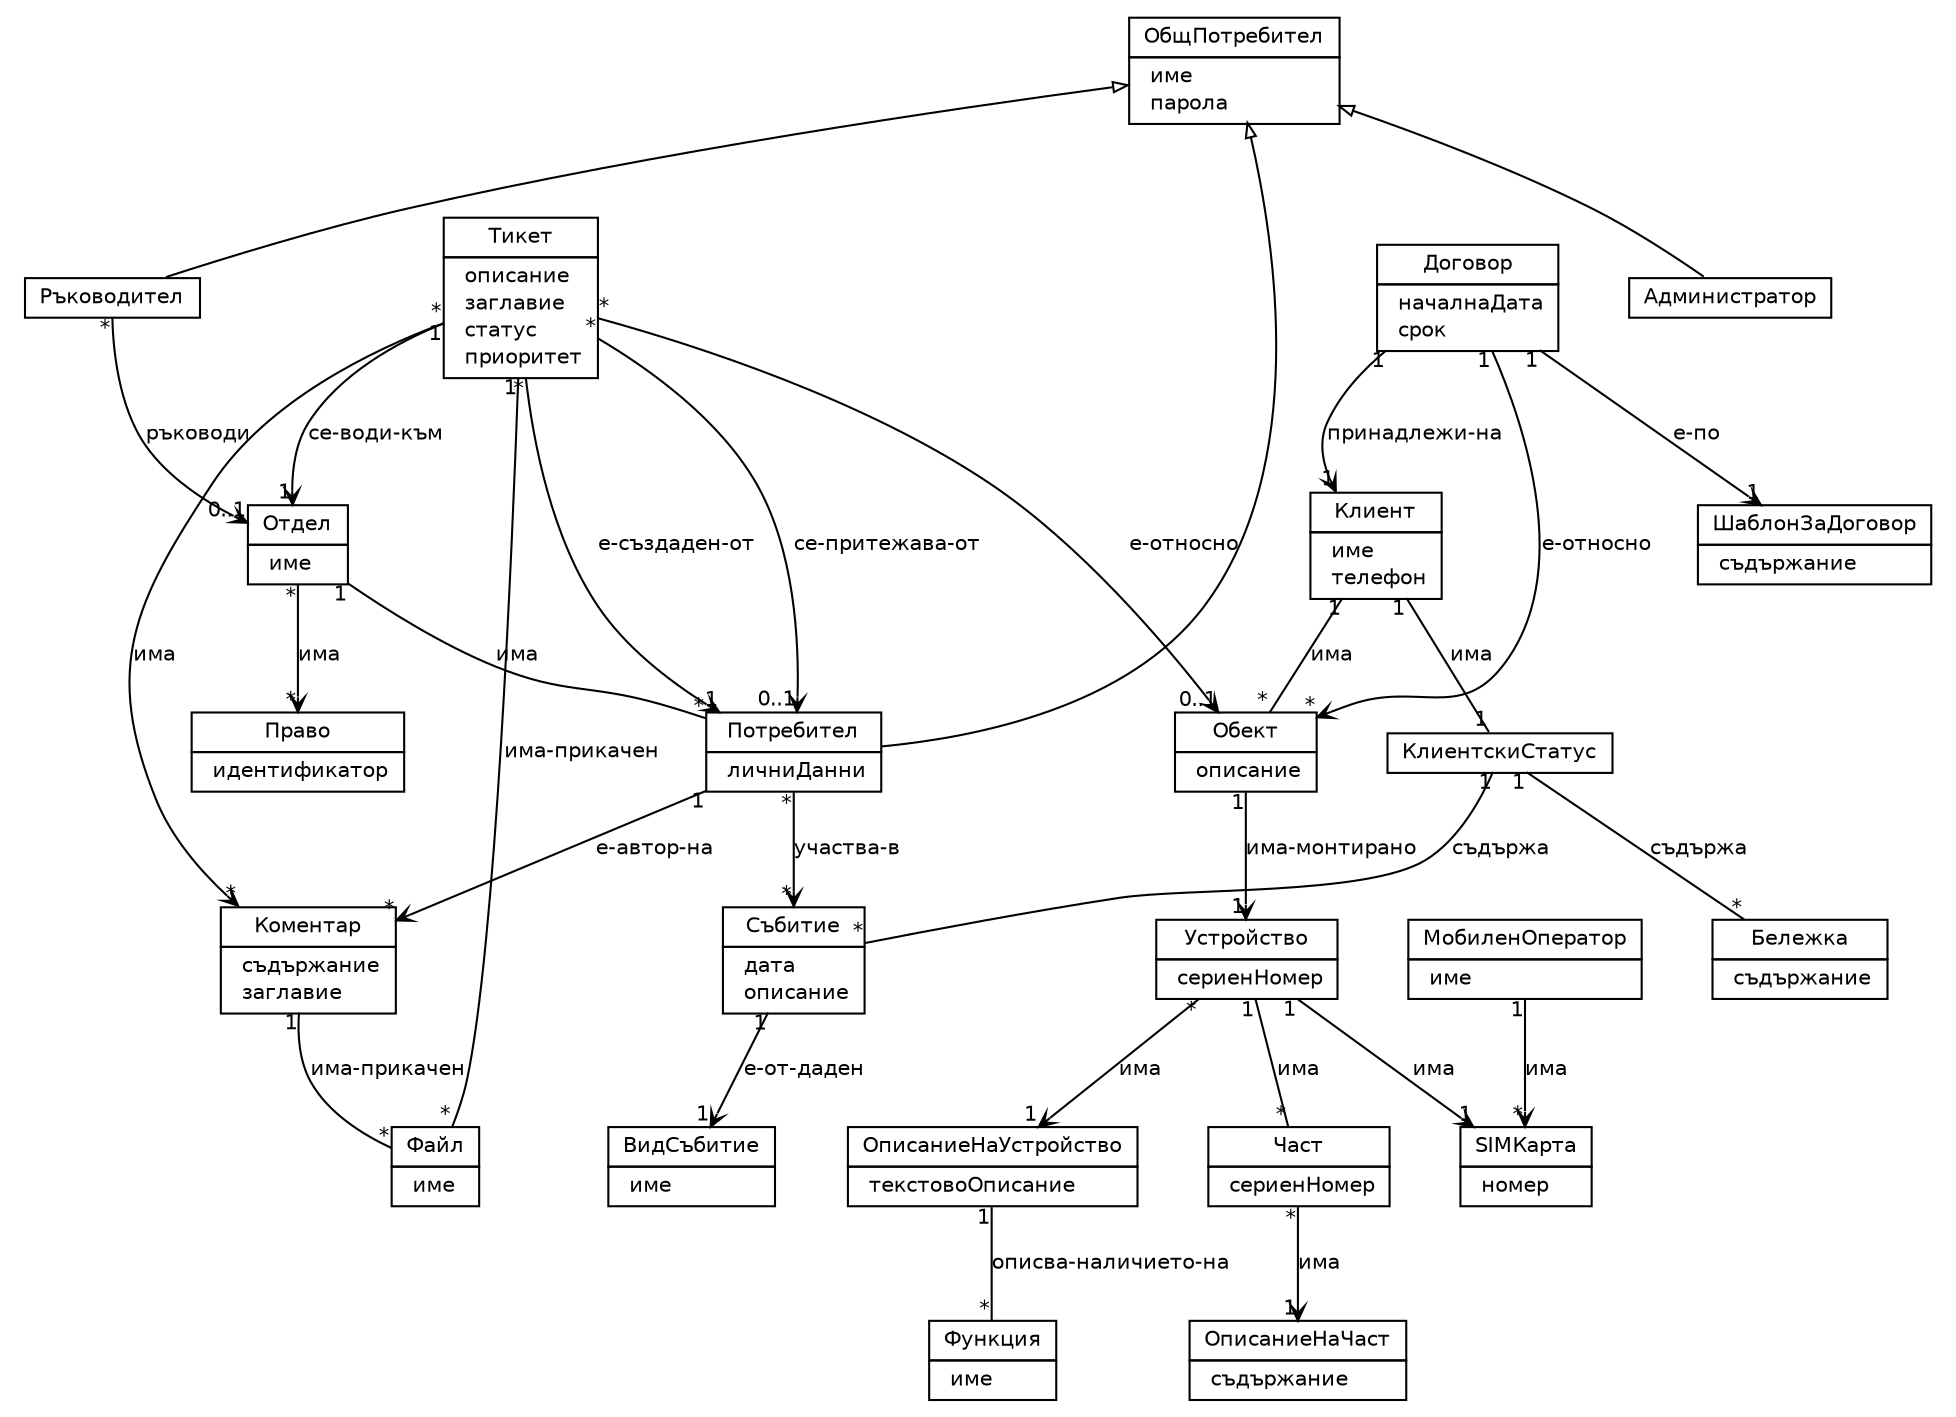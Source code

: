 #!/usr/local/bin/dot
#
# Class diagram 
# Generated by UMLGraph version 5.2 (http://www.umlgraph.org/)
#

digraph G {
	edge [fontname="Helvetica",fontsize=10,labelfontname="Helvetica",labelfontsize=10];
	node [fontname="Helvetica",fontsize=10,shape=plaintext];
	nodesep=0.25;
	ranksep=0.5;
	// ОбщПотребител
	c1 [label=<<table title="ОбщПотребител" border="0" cellborder="1" cellspacing="0" cellpadding="2" port="p">
		<tr><td><table border="0" cellspacing="0" cellpadding="1">
<tr><td align="center" balign="center"> ОбщПотребител </td></tr>
		</table></td></tr>
		<tr><td><table border="0" cellspacing="0" cellpadding="1">
<tr><td align="left" balign="left">  име </td></tr>
<tr><td align="left" balign="left">  парола </td></tr>
		</table></td></tr>
		</table>>, fontname="Helvetica", fontcolor="black", fontsize=10.0];
	// Ръководител
	c2 [label=<<table title="Ръководител" border="0" cellborder="1" cellspacing="0" cellpadding="2" port="p">
		<tr><td><table border="0" cellspacing="0" cellpadding="1">
<tr><td align="center" balign="center"> Ръководител </td></tr>
		</table></td></tr>
		</table>>, fontname="Helvetica", fontcolor="black", fontsize=10.0];
	// Администратор
	c3 [label=<<table title="Администратор" border="0" cellborder="1" cellspacing="0" cellpadding="2" port="p">
		<tr><td><table border="0" cellspacing="0" cellpadding="1">
<tr><td align="center" balign="center"> Администратор </td></tr>
		</table></td></tr>
		</table>>, fontname="Helvetica", fontcolor="black", fontsize=10.0];
	// Потребител
	c4 [label=<<table title="Потребител" border="0" cellborder="1" cellspacing="0" cellpadding="2" port="p">
		<tr><td><table border="0" cellspacing="0" cellpadding="1">
<tr><td align="center" balign="center"> Потребител </td></tr>
		</table></td></tr>
		<tr><td><table border="0" cellspacing="0" cellpadding="1">
<tr><td align="left" balign="left">  личниДанни </td></tr>
		</table></td></tr>
		</table>>, fontname="Helvetica", fontcolor="black", fontsize=10.0];
	// Договор
	c5 [label=<<table title="Договор" border="0" cellborder="1" cellspacing="0" cellpadding="2" port="p">
		<tr><td><table border="0" cellspacing="0" cellpadding="1">
<tr><td align="center" balign="center"> Договор </td></tr>
		</table></td></tr>
		<tr><td><table border="0" cellspacing="0" cellpadding="1">
<tr><td align="left" balign="left">  началнаДата </td></tr>
<tr><td align="left" balign="left">  срок </td></tr>
		</table></td></tr>
		</table>>, fontname="Helvetica", fontcolor="black", fontsize=10.0];
	// ШаблонЗаДоговор
	c6 [label=<<table title="ШаблонЗаДоговор" border="0" cellborder="1" cellspacing="0" cellpadding="2" port="p">
		<tr><td><table border="0" cellspacing="0" cellpadding="1">
<tr><td align="center" balign="center"> ШаблонЗаДоговор </td></tr>
		</table></td></tr>
		<tr><td><table border="0" cellspacing="0" cellpadding="1">
<tr><td align="left" balign="left">  съдържание </td></tr>
		</table></td></tr>
		</table>>, fontname="Helvetica", fontcolor="black", fontsize=10.0];
	// Отдел
	c7 [label=<<table title="Отдел" border="0" cellborder="1" cellspacing="0" cellpadding="2" port="p">
		<tr><td><table border="0" cellspacing="0" cellpadding="1">
<tr><td align="center" balign="center"> Отдел </td></tr>
		</table></td></tr>
		<tr><td><table border="0" cellspacing="0" cellpadding="1">
<tr><td align="left" balign="left">  име </td></tr>
		</table></td></tr>
		</table>>, fontname="Helvetica", fontcolor="black", fontsize=10.0];
	// Коментар
	c8 [label=<<table title="Коментар" border="0" cellborder="1" cellspacing="0" cellpadding="2" port="p">
		<tr><td><table border="0" cellspacing="0" cellpadding="1">
<tr><td align="center" balign="center"> Коментар </td></tr>
		</table></td></tr>
		<tr><td><table border="0" cellspacing="0" cellpadding="1">
<tr><td align="left" balign="left">  съдържание </td></tr>
<tr><td align="left" balign="left">  заглавие </td></tr>
		</table></td></tr>
		</table>>, fontname="Helvetica", fontcolor="black", fontsize=10.0];
	// Файл
	c9 [label=<<table title="Файл" border="0" cellborder="1" cellspacing="0" cellpadding="2" port="p">
		<tr><td><table border="0" cellspacing="0" cellpadding="1">
<tr><td align="center" balign="center"> Файл </td></tr>
		</table></td></tr>
		<tr><td><table border="0" cellspacing="0" cellpadding="1">
<tr><td align="left" balign="left">  име </td></tr>
		</table></td></tr>
		</table>>, fontname="Helvetica", fontcolor="black", fontsize=10.0];
	// Тикет
	c10 [label=<<table title="Тикет" border="0" cellborder="1" cellspacing="0" cellpadding="2" port="p">
		<tr><td><table border="0" cellspacing="0" cellpadding="1">
<tr><td align="center" balign="center"> Тикет </td></tr>
		</table></td></tr>
		<tr><td><table border="0" cellspacing="0" cellpadding="1">
<tr><td align="left" balign="left">  описание </td></tr>
<tr><td align="left" balign="left">  заглавие </td></tr>
<tr><td align="left" balign="left">  статус </td></tr>
<tr><td align="left" balign="left">  приоритет </td></tr>
		</table></td></tr>
		</table>>, fontname="Helvetica", fontcolor="black", fontsize=10.0];
	// Клиент
	c11 [label=<<table title="Клиент" border="0" cellborder="1" cellspacing="0" cellpadding="2" port="p">
		<tr><td><table border="0" cellspacing="0" cellpadding="1">
<tr><td align="center" balign="center"> Клиент </td></tr>
		</table></td></tr>
		<tr><td><table border="0" cellspacing="0" cellpadding="1">
<tr><td align="left" balign="left">  име </td></tr>
<tr><td align="left" balign="left">  телефон </td></tr>
		</table></td></tr>
		</table>>, fontname="Helvetica", fontcolor="black", fontsize=10.0];
	// КлиентскиСтатус
	c12 [label=<<table title="КлиентскиСтатус" border="0" cellborder="1" cellspacing="0" cellpadding="2" port="p">
		<tr><td><table border="0" cellspacing="0" cellpadding="1">
<tr><td align="center" balign="center"> КлиентскиСтатус </td></tr>
		</table></td></tr>
		</table>>, fontname="Helvetica", fontcolor="black", fontsize=10.0];
	// Събитие
	c13 [label=<<table title="Събитие" border="0" cellborder="1" cellspacing="0" cellpadding="2" port="p">
		<tr><td><table border="0" cellspacing="0" cellpadding="1">
<tr><td align="center" balign="center"> Събитие </td></tr>
		</table></td></tr>
		<tr><td><table border="0" cellspacing="0" cellpadding="1">
<tr><td align="left" balign="left">  дата </td></tr>
<tr><td align="left" balign="left">  описание </td></tr>
		</table></td></tr>
		</table>>, fontname="Helvetica", fontcolor="black", fontsize=10.0];
	// ВидСъбитие
	c14 [label=<<table title="ВидСъбитие" border="0" cellborder="1" cellspacing="0" cellpadding="2" port="p">
		<tr><td><table border="0" cellspacing="0" cellpadding="1">
<tr><td align="center" balign="center"> ВидСъбитие </td></tr>
		</table></td></tr>
		<tr><td><table border="0" cellspacing="0" cellpadding="1">
<tr><td align="left" balign="left">  име </td></tr>
		</table></td></tr>
		</table>>, fontname="Helvetica", fontcolor="black", fontsize=10.0];
	// Бележка
	c15 [label=<<table title="Бележка" border="0" cellborder="1" cellspacing="0" cellpadding="2" port="p">
		<tr><td><table border="0" cellspacing="0" cellpadding="1">
<tr><td align="center" balign="center"> Бележка </td></tr>
		</table></td></tr>
		<tr><td><table border="0" cellspacing="0" cellpadding="1">
<tr><td align="left" balign="left">  съдържание </td></tr>
		</table></td></tr>
		</table>>, fontname="Helvetica", fontcolor="black", fontsize=10.0];
	// Право
	c16 [label=<<table title="Право" border="0" cellborder="1" cellspacing="0" cellpadding="2" port="p">
		<tr><td><table border="0" cellspacing="0" cellpadding="1">
<tr><td align="center" balign="center"> Право </td></tr>
		</table></td></tr>
		<tr><td><table border="0" cellspacing="0" cellpadding="1">
<tr><td align="left" balign="left">  идентификатор </td></tr>
		</table></td></tr>
		</table>>, fontname="Helvetica", fontcolor="black", fontsize=10.0];
	// Обект
	c17 [label=<<table title="Обект" border="0" cellborder="1" cellspacing="0" cellpadding="2" port="p">
		<tr><td><table border="0" cellspacing="0" cellpadding="1">
<tr><td align="center" balign="center"> Обект </td></tr>
		</table></td></tr>
		<tr><td><table border="0" cellspacing="0" cellpadding="1">
<tr><td align="left" balign="left">  описание </td></tr>
		</table></td></tr>
		</table>>, fontname="Helvetica", fontcolor="black", fontsize=10.0];
	// Устройство
	c18 [label=<<table title="Устройство" border="0" cellborder="1" cellspacing="0" cellpadding="2" port="p">
		<tr><td><table border="0" cellspacing="0" cellpadding="1">
<tr><td align="center" balign="center"> Устройство </td></tr>
		</table></td></tr>
		<tr><td><table border="0" cellspacing="0" cellpadding="1">
<tr><td align="left" balign="left">  сериенНомер </td></tr>
		</table></td></tr>
		</table>>, fontname="Helvetica", fontcolor="black", fontsize=10.0];
	// ОписаниеНаУстройство
	c19 [label=<<table title="ОписаниеНаУстройство" border="0" cellborder="1" cellspacing="0" cellpadding="2" port="p">
		<tr><td><table border="0" cellspacing="0" cellpadding="1">
<tr><td align="center" balign="center"> ОписаниеНаУстройство </td></tr>
		</table></td></tr>
		<tr><td><table border="0" cellspacing="0" cellpadding="1">
<tr><td align="left" balign="left">  текстoвоОписание </td></tr>
		</table></td></tr>
		</table>>, fontname="Helvetica", fontcolor="black", fontsize=10.0];
	// SIMКарта
	c20 [label=<<table title="SIMКарта" border="0" cellborder="1" cellspacing="0" cellpadding="2" port="p">
		<tr><td><table border="0" cellspacing="0" cellpadding="1">
<tr><td align="center" balign="center"> SIMКарта </td></tr>
		</table></td></tr>
		<tr><td><table border="0" cellspacing="0" cellpadding="1">
<tr><td align="left" balign="left">  номер </td></tr>
		</table></td></tr>
		</table>>, fontname="Helvetica", fontcolor="black", fontsize=10.0];
	// МобиленОператор
	c21 [label=<<table title="МобиленОператор" border="0" cellborder="1" cellspacing="0" cellpadding="2" port="p">
		<tr><td><table border="0" cellspacing="0" cellpadding="1">
<tr><td align="center" balign="center"> МобиленОператор </td></tr>
		</table></td></tr>
		<tr><td><table border="0" cellspacing="0" cellpadding="1">
<tr><td align="left" balign="left">  име </td></tr>
		</table></td></tr>
		</table>>, fontname="Helvetica", fontcolor="black", fontsize=10.0];
	// Част
	c22 [label=<<table title="Част" border="0" cellborder="1" cellspacing="0" cellpadding="2" port="p">
		<tr><td><table border="0" cellspacing="0" cellpadding="1">
<tr><td align="center" balign="center"> Част </td></tr>
		</table></td></tr>
		<tr><td><table border="0" cellspacing="0" cellpadding="1">
<tr><td align="left" balign="left">  сериенНомер </td></tr>
		</table></td></tr>
		</table>>, fontname="Helvetica", fontcolor="black", fontsize=10.0];
	// ОписаниеНаЧаст
	c23 [label=<<table title="ОписаниеНаЧаст" border="0" cellborder="1" cellspacing="0" cellpadding="2" port="p">
		<tr><td><table border="0" cellspacing="0" cellpadding="1">
<tr><td align="center" balign="center"> ОписаниеНаЧаст </td></tr>
		</table></td></tr>
		<tr><td><table border="0" cellspacing="0" cellpadding="1">
<tr><td align="left" balign="left">  съдържание </td></tr>
		</table></td></tr>
		</table>>, fontname="Helvetica", fontcolor="black", fontsize=10.0];
	// Функция
	c24 [label=<<table title="Функция" border="0" cellborder="1" cellspacing="0" cellpadding="2" port="p">
		<tr><td><table border="0" cellspacing="0" cellpadding="1">
<tr><td align="center" balign="center"> Функция </td></tr>
		</table></td></tr>
		<tr><td><table border="0" cellspacing="0" cellpadding="1">
<tr><td align="left" balign="left">  име </td></tr>
		</table></td></tr>
		</table>>, fontname="Helvetica", fontcolor="black", fontsize=10.0];
	//Ръководител extends ОбщПотребител
	c1:p -> c2:p [dir=back,arrowsize=0.7, arrowtail=empty];
	// Ръководител NAVASSOC Отдел
	c2:p -> c7:p [taillabel="*", label="ръководи", headlabel="0..1", fontname="Helvetica", fontcolor="black", fontsize=10.0, color="black", arrowsize=0.7, arrowhead=open];
	//Администратор extends ОбщПотребител
	c1:p -> c3:p [dir=back,arrowsize=0.7, arrowtail=empty];
	//Потребител extends ОбщПотребител
	c1:p -> c4:p [dir=back,arrowsize=0.7, arrowtail=empty];
	// Потребител NAVASSOC Коментар
	c4:p -> c8:p [taillabel="1", label="е-автор-на", headlabel="*", fontname="Helvetica", fontcolor="black", fontsize=10.0, color="black", arrowsize=0.7, arrowhead=open];
	// Потребител NAVASSOC Събитие
	c4:p -> c13:p [taillabel="*", label="участва-в", headlabel="*", fontname="Helvetica", fontcolor="black", fontsize=10.0, color="black", arrowsize=0.7, arrowhead=open];
	// Договор NAVASSOC Клиент
	c5:p -> c11:p [taillabel="1", label="принадлежи-на", headlabel="1", fontname="Helvetica", fontcolor="black", fontsize=10.0, color="black", arrowsize=0.7, arrowhead=open];
	// Договор NAVASSOC Обект
	c5:p -> c17:p [taillabel="1", label="е-относно", headlabel="*", fontname="Helvetica", fontcolor="black", fontsize=10.0, color="black", arrowsize=0.7, arrowhead=open];
	// Договор NAVASSOC ШаблонЗаДоговор
	c5:p -> c6:p [taillabel="1", label="е-по", headlabel="1", fontname="Helvetica", fontcolor="black", fontsize=10.0, color="black", arrowsize=0.7, arrowhead=open];
	// Отдел NAVASSOC Право
	c7:p -> c16:p [taillabel="*", label="има", headlabel="*", fontname="Helvetica", fontcolor="black", fontsize=10.0, color="black", arrowsize=0.7, arrowhead=open];
	// Отдел HAS Потребител
	c7:p -> c4:p [taillabel="1", label="има", headlabel="*", fontname="Helvetica", fontcolor="black", fontsize=10.0, color="black", arrowsize=0.7, arrowhead=none, arrowsize=0.7, arrowtail=ediamond];
	// Коментар COMPOSED Файл
	c8:p -> c9:p [taillabel="1", label="има-прикачен", headlabel="*", fontname="Helvetica", fontcolor="black", fontsize=10.0, color="black", arrowsize=0.7, arrowhead=none, arrowsize=0.7, arrowtail=diamond];
	// Тикет NAVASSOC Отдел
	c10:p -> c7:p [taillabel="*", label="се-води-към", headlabel="1", fontname="Helvetica", fontcolor="black", fontsize=10.0, color="black", arrowsize=0.7, arrowhead=open];
	// Тикет NAVASSOC Обект
	c10:p -> c17:p [taillabel="*", label="е-относно", headlabel="0..1", fontname="Helvetica", fontcolor="black", fontsize=10.0, color="black", arrowsize=0.7, arrowhead=open];
	// Тикет NAVASSOC Потребител
	c10:p -> c4:p [taillabel="*", label="е-създаден-от", headlabel="1", fontname="Helvetica", fontcolor="black", fontsize=10.0, color="black", arrowsize=0.7, arrowhead=open];
	// Тикет NAVASSOC Потребител
	c10:p -> c4:p [taillabel="*", label="се-притежава-от", headlabel="0..1", fontname="Helvetica", fontcolor="black", fontsize=10.0, color="black", arrowsize=0.7, arrowhead=open];
	// Тикет NAVASSOC Коментар
	c10:p -> c8:p [taillabel="1", label="има", headlabel="*", fontname="Helvetica", fontcolor="black", fontsize=10.0, color="black", arrowsize=0.7, arrowhead=open];
	// Тикет COMPOSED Файл
	c10:p -> c9:p [taillabel="1", label="има-прикачен", headlabel="*", fontname="Helvetica", fontcolor="black", fontsize=10.0, color="black", arrowsize=0.7, arrowhead=none, arrowsize=0.7, arrowtail=diamond];
	// Клиент HAS КлиентскиСтатус
	c11:p -> c12:p [taillabel="1", label="има", headlabel="1", fontname="Helvetica", fontcolor="black", fontsize=10.0, color="black", arrowsize=0.7, arrowhead=none, arrowsize=0.7, arrowtail=ediamond];
	// Клиент HAS Обект
	c11:p -> c17:p [taillabel="1", label="има", headlabel="*", fontname="Helvetica", fontcolor="black", fontsize=10.0, color="black", arrowsize=0.7, arrowhead=none, arrowsize=0.7, arrowtail=ediamond];
	// КлиентскиСтатус COMPOSED Събитие
	c12:p -> c13:p [taillabel="1", label="съдържа", headlabel="*", fontname="Helvetica", fontcolor="black", fontsize=10.0, color="black", arrowsize=0.7, arrowhead=none, arrowsize=0.7, arrowtail=diamond];
	// КлиентскиСтатус COMPOSED Бележка
	c12:p -> c15:p [taillabel="1", label="съдържа", headlabel="*", fontname="Helvetica", fontcolor="black", fontsize=10.0, color="black", arrowsize=0.7, arrowhead=none, arrowsize=0.7, arrowtail=diamond];
	// Събитие NAVASSOC ВидСъбитие
	c13:p -> c14:p [taillabel="1", label="е-от-даден", headlabel="1", fontname="Helvetica", fontcolor="black", fontsize=10.0, color="black", arrowsize=0.7, arrowhead=open];
	// Обект NAVASSOC Устройство
	c17:p -> c18:p [taillabel="1", label="има-монтирано", headlabel="1", fontname="Helvetica", fontcolor="black", fontsize=10.0, color="black", arrowsize=0.7, arrowhead=open];
	// Устройство NAVASSOC ОписаниеНаУстройство
	c18:p -> c19:p [taillabel="*", label="има", headlabel="1", fontname="Helvetica", fontcolor="black", fontsize=10.0, color="black", arrowsize=0.7, arrowhead=open];
	// Устройство NAVASSOC SIMКарта
	c18:p -> c20:p [taillabel="1", label="има", headlabel="1", fontname="Helvetica", fontcolor="black", fontsize=10.0, color="black", arrowsize=0.7, arrowhead=open];
	// Устройство COMPOSED Част
	c18:p -> c22:p [taillabel="1", label="има", headlabel="*", fontname="Helvetica", fontcolor="black", fontsize=10.0, color="black", arrowsize=0.7, arrowhead=none, arrowsize=0.7, arrowtail=diamond];
	// ОписаниеНаУстройство COMPOSED Функция
	c19:p -> c24:p [taillabel="1", label="описва-наличието-на", headlabel="*", fontname="Helvetica", fontcolor="black", fontsize=10.0, color="black", arrowsize=0.7, arrowhead=none, arrowsize=0.7, arrowtail=diamond];
	// МобиленОператор NAVASSOC SIMКарта
	c21:p -> c20:p [taillabel="1", label="има", headlabel="*", fontname="Helvetica", fontcolor="black", fontsize=10.0, color="black", arrowsize=0.7, arrowhead=open];
	// Част NAVASSOC ОписаниеНаЧаст
	c22:p -> c23:p [taillabel="*", label="има", headlabel="1", fontname="Helvetica", fontcolor="black", fontsize=10.0, color="black", arrowsize=0.7, arrowhead=open];
}
